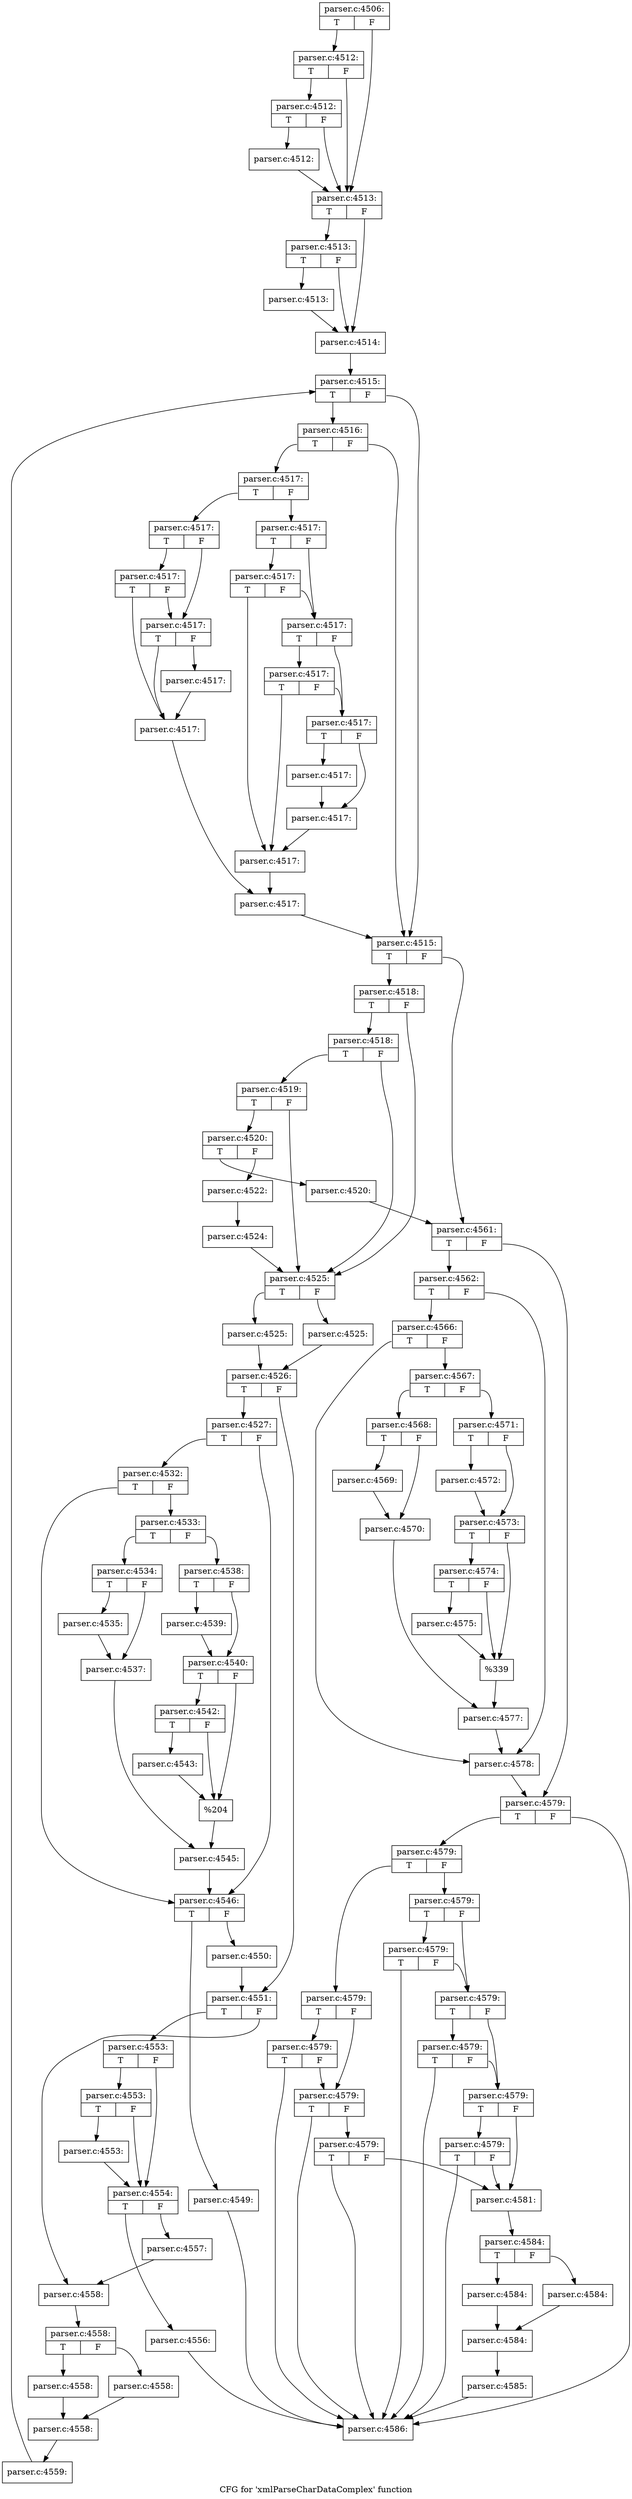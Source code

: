digraph "CFG for 'xmlParseCharDataComplex' function" {
	label="CFG for 'xmlParseCharDataComplex' function";

	Node0x55d73bc0ccb0 [shape=record,label="{parser.c:4506:|{<s0>T|<s1>F}}"];
	Node0x55d73bc0ccb0:s0 -> Node0x55d73bc0f800;
	Node0x55d73bc0ccb0:s1 -> Node0x55d73bc0f730;
	Node0x55d73bc0f800 [shape=record,label="{parser.c:4512:|{<s0>T|<s1>F}}"];
	Node0x55d73bc0f800:s0 -> Node0x55d73bc0f780;
	Node0x55d73bc0f800:s1 -> Node0x55d73bc0f730;
	Node0x55d73bc0f780 [shape=record,label="{parser.c:4512:|{<s0>T|<s1>F}}"];
	Node0x55d73bc0f780:s0 -> Node0x55d73bc0f6e0;
	Node0x55d73bc0f780:s1 -> Node0x55d73bc0f730;
	Node0x55d73bc0f6e0 [shape=record,label="{parser.c:4512:}"];
	Node0x55d73bc0f6e0 -> Node0x55d73bc0f730;
	Node0x55d73bc0f730 [shape=record,label="{parser.c:4513:|{<s0>T|<s1>F}}"];
	Node0x55d73bc0f730:s0 -> Node0x55d73bc10900;
	Node0x55d73bc0f730:s1 -> Node0x55d73bc108b0;
	Node0x55d73bc10900 [shape=record,label="{parser.c:4513:|{<s0>T|<s1>F}}"];
	Node0x55d73bc10900:s0 -> Node0x55d73bc10860;
	Node0x55d73bc10900:s1 -> Node0x55d73bc108b0;
	Node0x55d73bc10860 [shape=record,label="{parser.c:4513:}"];
	Node0x55d73bc10860 -> Node0x55d73bc108b0;
	Node0x55d73bc108b0 [shape=record,label="{parser.c:4514:}"];
	Node0x55d73bc108b0 -> Node0x55d73bc11690;
	Node0x55d73bc11690 [shape=record,label="{parser.c:4515:|{<s0>T|<s1>F}}"];
	Node0x55d73bc11690:s0 -> Node0x55d73bc119d0;
	Node0x55d73bc11690:s1 -> Node0x55d73bc11930;
	Node0x55d73bc119d0 [shape=record,label="{parser.c:4516:|{<s0>T|<s1>F}}"];
	Node0x55d73bc119d0:s0 -> Node0x55d73bc11980;
	Node0x55d73bc119d0:s1 -> Node0x55d73bc11930;
	Node0x55d73bc11980 [shape=record,label="{parser.c:4517:|{<s0>T|<s1>F}}"];
	Node0x55d73bc11980:s0 -> Node0x55d73bc11e60;
	Node0x55d73bc11980:s1 -> Node0x55d73bc11eb0;
	Node0x55d73bc11e60 [shape=record,label="{parser.c:4517:|{<s0>T|<s1>F}}"];
	Node0x55d73bc11e60:s0 -> Node0x55d73bc12210;
	Node0x55d73bc11e60:s1 -> Node0x55d73bc121c0;
	Node0x55d73bc12210 [shape=record,label="{parser.c:4517:|{<s0>T|<s1>F}}"];
	Node0x55d73bc12210:s0 -> Node0x55d73bc12120;
	Node0x55d73bc12210:s1 -> Node0x55d73bc121c0;
	Node0x55d73bc121c0 [shape=record,label="{parser.c:4517:|{<s0>T|<s1>F}}"];
	Node0x55d73bc121c0:s0 -> Node0x55d73bc12120;
	Node0x55d73bc121c0:s1 -> Node0x55d73bc12170;
	Node0x55d73bc12170 [shape=record,label="{parser.c:4517:}"];
	Node0x55d73bc12170 -> Node0x55d73bc12120;
	Node0x55d73bc12120 [shape=record,label="{parser.c:4517:}"];
	Node0x55d73bc12120 -> Node0x55d73bc11f00;
	Node0x55d73bc11eb0 [shape=record,label="{parser.c:4517:|{<s0>T|<s1>F}}"];
	Node0x55d73bc11eb0:s0 -> Node0x55d73bc129a0;
	Node0x55d73bc11eb0:s1 -> Node0x55d73bc12950;
	Node0x55d73bc129a0 [shape=record,label="{parser.c:4517:|{<s0>T|<s1>F}}"];
	Node0x55d73bc129a0:s0 -> Node0x55d73bc126b0;
	Node0x55d73bc129a0:s1 -> Node0x55d73bc12950;
	Node0x55d73bc12950 [shape=record,label="{parser.c:4517:|{<s0>T|<s1>F}}"];
	Node0x55d73bc12950:s0 -> Node0x55d73bc12d30;
	Node0x55d73bc12950:s1 -> Node0x55d73bc12900;
	Node0x55d73bc12d30 [shape=record,label="{parser.c:4517:|{<s0>T|<s1>F}}"];
	Node0x55d73bc12d30:s0 -> Node0x55d73bc126b0;
	Node0x55d73bc12d30:s1 -> Node0x55d73bc12900;
	Node0x55d73bc12900 [shape=record,label="{parser.c:4517:|{<s0>T|<s1>F}}"];
	Node0x55d73bc12900:s0 -> Node0x55d73bc13100;
	Node0x55d73bc12900:s1 -> Node0x55d73bc130b0;
	Node0x55d73bc13100 [shape=record,label="{parser.c:4517:}"];
	Node0x55d73bc13100 -> Node0x55d73bc130b0;
	Node0x55d73bc130b0 [shape=record,label="{parser.c:4517:}"];
	Node0x55d73bc130b0 -> Node0x55d73bc126b0;
	Node0x55d73bc126b0 [shape=record,label="{parser.c:4517:}"];
	Node0x55d73bc126b0 -> Node0x55d73bc11f00;
	Node0x55d73bc11f00 [shape=record,label="{parser.c:4517:}"];
	Node0x55d73bc11f00 -> Node0x55d73bc11930;
	Node0x55d73bc11930 [shape=record,label="{parser.c:4515:|{<s0>T|<s1>F}}"];
	Node0x55d73bc11930:s0 -> Node0x55d73bc11db0;
	Node0x55d73bc11930:s1 -> Node0x55d73bc118b0;
	Node0x55d73bc11db0 [shape=record,label="{parser.c:4518:|{<s0>T|<s1>F}}"];
	Node0x55d73bc11db0:s0 -> Node0x55d73bc13b10;
	Node0x55d73bc11db0:s1 -> Node0x55d73bc13a40;
	Node0x55d73bc13b10 [shape=record,label="{parser.c:4518:|{<s0>T|<s1>F}}"];
	Node0x55d73bc13b10:s0 -> Node0x55d73bc13a90;
	Node0x55d73bc13b10:s1 -> Node0x55d73bc13a40;
	Node0x55d73bc13a90 [shape=record,label="{parser.c:4519:|{<s0>T|<s1>F}}"];
	Node0x55d73bc13a90:s0 -> Node0x55d73bc139f0;
	Node0x55d73bc13a90:s1 -> Node0x55d73bc13a40;
	Node0x55d73bc139f0 [shape=record,label="{parser.c:4520:|{<s0>T|<s1>F}}"];
	Node0x55d73bc139f0:s0 -> Node0x55d73bc14940;
	Node0x55d73bc139f0:s1 -> Node0x55d73bc149e0;
	Node0x55d73bc14940 [shape=record,label="{parser.c:4520:}"];
	Node0x55d73bc14940 -> Node0x55d73bc118b0;
	Node0x55d73bc149e0 [shape=record,label="{parser.c:4522:}"];
	Node0x55d73bc149e0 -> Node0x55d73bc14990;
	Node0x55d73bc14990 [shape=record,label="{parser.c:4524:}"];
	Node0x55d73bc14990 -> Node0x55d73bc13a40;
	Node0x55d73bc13a40 [shape=record,label="{parser.c:4525:|{<s0>T|<s1>F}}"];
	Node0x55d73bc13a40:s0 -> Node0x55d73bc150a0;
	Node0x55d73bc13a40:s1 -> Node0x55d73bc15140;
	Node0x55d73bc150a0 [shape=record,label="{parser.c:4525:}"];
	Node0x55d73bc150a0 -> Node0x55d73bc150f0;
	Node0x55d73bc15140 [shape=record,label="{parser.c:4525:}"];
	Node0x55d73bc15140 -> Node0x55d73bc150f0;
	Node0x55d73bc150f0 [shape=record,label="{parser.c:4526:|{<s0>T|<s1>F}}"];
	Node0x55d73bc150f0:s0 -> Node0x55d73bc15bf0;
	Node0x55d73bc150f0:s1 -> Node0x55d73bc15c40;
	Node0x55d73bc15bf0 [shape=record,label="{parser.c:4527:|{<s0>T|<s1>F}}"];
	Node0x55d73bc15bf0:s0 -> Node0x55d73bc162e0;
	Node0x55d73bc15bf0:s1 -> Node0x55d73bc16290;
	Node0x55d73bc162e0 [shape=record,label="{parser.c:4532:|{<s0>T|<s1>F}}"];
	Node0x55d73bc162e0:s0 -> Node0x55d73bc16290;
	Node0x55d73bc162e0:s1 -> Node0x55d73bc16240;
	Node0x55d73bc16240 [shape=record,label="{parser.c:4533:|{<s0>T|<s1>F}}"];
	Node0x55d73bc16240:s0 -> Node0x55d73bc16a70;
	Node0x55d73bc16240:s1 -> Node0x55d73bc16b10;
	Node0x55d73bc16a70 [shape=record,label="{parser.c:4534:|{<s0>T|<s1>F}}"];
	Node0x55d73bc16a70:s0 -> Node0x55d73bc16fd0;
	Node0x55d73bc16a70:s1 -> Node0x55d73bc17020;
	Node0x55d73bc16fd0 [shape=record,label="{parser.c:4535:}"];
	Node0x55d73bc16fd0 -> Node0x55d73bc17020;
	Node0x55d73bc17020 [shape=record,label="{parser.c:4537:}"];
	Node0x55d73bc17020 -> Node0x55d73bc16ac0;
	Node0x55d73bc16b10 [shape=record,label="{parser.c:4538:|{<s0>T|<s1>F}}"];
	Node0x55d73bc16b10:s0 -> Node0x55d73bc17e00;
	Node0x55d73bc16b10:s1 -> Node0x55d73bc17e50;
	Node0x55d73bc17e00 [shape=record,label="{parser.c:4539:}"];
	Node0x55d73bc17e00 -> Node0x55d73bc17e50;
	Node0x55d73bc17e50 [shape=record,label="{parser.c:4540:|{<s0>T|<s1>F}}"];
	Node0x55d73bc17e50:s0 -> Node0x55d73bc18ba0;
	Node0x55d73bc17e50:s1 -> Node0x55d73bc18b50;
	Node0x55d73bc18ba0 [shape=record,label="{parser.c:4542:|{<s0>T|<s1>F}}"];
	Node0x55d73bc18ba0:s0 -> Node0x55d73bc18b00;
	Node0x55d73bc18ba0:s1 -> Node0x55d73bc18b50;
	Node0x55d73bc18b00 [shape=record,label="{parser.c:4543:}"];
	Node0x55d73bc18b00 -> Node0x55d73bc18b50;
	Node0x55d73bc18b50 [shape=record,label="{%204}"];
	Node0x55d73bc18b50 -> Node0x55d73bc16ac0;
	Node0x55d73bc16ac0 [shape=record,label="{parser.c:4545:}"];
	Node0x55d73bc16ac0 -> Node0x55d73bc16290;
	Node0x55d73bc16290 [shape=record,label="{parser.c:4546:|{<s0>T|<s1>F}}"];
	Node0x55d73bc16290:s0 -> Node0x55d73bc19ee0;
	Node0x55d73bc16290:s1 -> Node0x55d73bc19f30;
	Node0x55d73bc19ee0 [shape=record,label="{parser.c:4549:}"];
	Node0x55d73bc19ee0 -> Node0x55d73bc21b00;
	Node0x55d73bc19f30 [shape=record,label="{parser.c:4550:}"];
	Node0x55d73bc19f30 -> Node0x55d73bc15c40;
	Node0x55d73bc15c40 [shape=record,label="{parser.c:4551:|{<s0>T|<s1>F}}"];
	Node0x55d73bc15c40:s0 -> Node0x55d73bc1a6c0;
	Node0x55d73bc15c40:s1 -> Node0x55d73bc1a710;
	Node0x55d73bc1a6c0 [shape=record,label="{parser.c:4553:|{<s0>T|<s1>F}}"];
	Node0x55d73bc1a6c0:s0 -> Node0x55d73bc1ab40;
	Node0x55d73bc1a6c0:s1 -> Node0x55d73bc1aaf0;
	Node0x55d73bc1ab40 [shape=record,label="{parser.c:4553:|{<s0>T|<s1>F}}"];
	Node0x55d73bc1ab40:s0 -> Node0x55d73bc1aaa0;
	Node0x55d73bc1ab40:s1 -> Node0x55d73bc1aaf0;
	Node0x55d73bc1aaa0 [shape=record,label="{parser.c:4553:}"];
	Node0x55d73bc1aaa0 -> Node0x55d73bc1aaf0;
	Node0x55d73bc1aaf0 [shape=record,label="{parser.c:4554:|{<s0>T|<s1>F}}"];
	Node0x55d73bc1aaf0:s0 -> Node0x55d73bc1b7e0;
	Node0x55d73bc1aaf0:s1 -> Node0x55d73bc1b830;
	Node0x55d73bc1b7e0 [shape=record,label="{parser.c:4556:}"];
	Node0x55d73bc1b7e0 -> Node0x55d73bc21b00;
	Node0x55d73bc1b830 [shape=record,label="{parser.c:4557:}"];
	Node0x55d73bc1b830 -> Node0x55d73bc1a710;
	Node0x55d73bc1a710 [shape=record,label="{parser.c:4558:}"];
	Node0x55d73bc1a710 -> Node0x55d73bc1be30;
	Node0x55d73bc1be30 [shape=record,label="{parser.c:4558:|{<s0>T|<s1>F}}"];
	Node0x55d73bc1be30:s0 -> Node0x55d73bc1c0d0;
	Node0x55d73bc1be30:s1 -> Node0x55d73bc1c170;
	Node0x55d73bc1c0d0 [shape=record,label="{parser.c:4558:}"];
	Node0x55d73bc1c0d0 -> Node0x55d73bc1c120;
	Node0x55d73bc1c170 [shape=record,label="{parser.c:4558:}"];
	Node0x55d73bc1c170 -> Node0x55d73bc1c120;
	Node0x55d73bc1c120 [shape=record,label="{parser.c:4558:}"];
	Node0x55d73bc1c120 -> Node0x55d73bc1bd90;
	Node0x55d73bc1bd90 [shape=record,label="{parser.c:4559:}"];
	Node0x55d73bc1bd90 -> Node0x55d73bc11690;
	Node0x55d73bc118b0 [shape=record,label="{parser.c:4561:|{<s0>T|<s1>F}}"];
	Node0x55d73bc118b0:s0 -> Node0x55d73bc1bde0;
	Node0x55d73bc118b0:s1 -> Node0x55d73bc1d760;
	Node0x55d73bc1bde0 [shape=record,label="{parser.c:4562:|{<s0>T|<s1>F}}"];
	Node0x55d73bc1bde0:s0 -> Node0x55d73bc1de00;
	Node0x55d73bc1bde0:s1 -> Node0x55d73bc1ddb0;
	Node0x55d73bc1de00 [shape=record,label="{parser.c:4566:|{<s0>T|<s1>F}}"];
	Node0x55d73bc1de00:s0 -> Node0x55d73bc1ddb0;
	Node0x55d73bc1de00:s1 -> Node0x55d73bc1dd60;
	Node0x55d73bc1dd60 [shape=record,label="{parser.c:4567:|{<s0>T|<s1>F}}"];
	Node0x55d73bc1dd60:s0 -> Node0x55d73bc1e590;
	Node0x55d73bc1dd60:s1 -> Node0x55d73bc1e630;
	Node0x55d73bc1e590 [shape=record,label="{parser.c:4568:|{<s0>T|<s1>F}}"];
	Node0x55d73bc1e590:s0 -> Node0x55d73bc1ebc0;
	Node0x55d73bc1e590:s1 -> Node0x55d73bc1ec10;
	Node0x55d73bc1ebc0 [shape=record,label="{parser.c:4569:}"];
	Node0x55d73bc1ebc0 -> Node0x55d73bc1ec10;
	Node0x55d73bc1ec10 [shape=record,label="{parser.c:4570:}"];
	Node0x55d73bc1ec10 -> Node0x55d73bc1e5e0;
	Node0x55d73bc1e630 [shape=record,label="{parser.c:4571:|{<s0>T|<s1>F}}"];
	Node0x55d73bc1e630:s0 -> Node0x55d73bc1f9f0;
	Node0x55d73bc1e630:s1 -> Node0x55d73bc1fa40;
	Node0x55d73bc1f9f0 [shape=record,label="{parser.c:4572:}"];
	Node0x55d73bc1f9f0 -> Node0x55d73bc1fa40;
	Node0x55d73bc1fa40 [shape=record,label="{parser.c:4573:|{<s0>T|<s1>F}}"];
	Node0x55d73bc1fa40:s0 -> Node0x55d73bc20790;
	Node0x55d73bc1fa40:s1 -> Node0x55d73bc20740;
	Node0x55d73bc20790 [shape=record,label="{parser.c:4574:|{<s0>T|<s1>F}}"];
	Node0x55d73bc20790:s0 -> Node0x55d73bc206f0;
	Node0x55d73bc20790:s1 -> Node0x55d73bc20740;
	Node0x55d73bc206f0 [shape=record,label="{parser.c:4575:}"];
	Node0x55d73bc206f0 -> Node0x55d73bc20740;
	Node0x55d73bc20740 [shape=record,label="{%339}"];
	Node0x55d73bc20740 -> Node0x55d73bc1e5e0;
	Node0x55d73bc1e5e0 [shape=record,label="{parser.c:4577:}"];
	Node0x55d73bc1e5e0 -> Node0x55d73bc1ddb0;
	Node0x55d73bc1ddb0 [shape=record,label="{parser.c:4578:}"];
	Node0x55d73bc1ddb0 -> Node0x55d73bc1d760;
	Node0x55d73bc1d760 [shape=record,label="{parser.c:4579:|{<s0>T|<s1>F}}"];
	Node0x55d73bc1d760:s0 -> Node0x55d73bc21b50;
	Node0x55d73bc1d760:s1 -> Node0x55d73bc21b00;
	Node0x55d73bc21b50 [shape=record,label="{parser.c:4579:|{<s0>T|<s1>F}}"];
	Node0x55d73bc21b50:s0 -> Node0x55d73bc21e30;
	Node0x55d73bc21b50:s1 -> Node0x55d73bc21e80;
	Node0x55d73bc21e30 [shape=record,label="{parser.c:4579:|{<s0>T|<s1>F}}"];
	Node0x55d73bc21e30:s0 -> Node0x55d73bc22110;
	Node0x55d73bc21e30:s1 -> Node0x55d73bc220c0;
	Node0x55d73bc22110 [shape=record,label="{parser.c:4579:|{<s0>T|<s1>F}}"];
	Node0x55d73bc22110:s0 -> Node0x55d73bc21b00;
	Node0x55d73bc22110:s1 -> Node0x55d73bc220c0;
	Node0x55d73bc220c0 [shape=record,label="{parser.c:4579:|{<s0>T|<s1>F}}"];
	Node0x55d73bc220c0:s0 -> Node0x55d73bc21b00;
	Node0x55d73bc220c0:s1 -> Node0x55d73bc22070;
	Node0x55d73bc22070 [shape=record,label="{parser.c:4579:|{<s0>T|<s1>F}}"];
	Node0x55d73bc22070:s0 -> Node0x55d73bc21b00;
	Node0x55d73bc22070:s1 -> Node0x55d73bc21ab0;
	Node0x55d73bc21e80 [shape=record,label="{parser.c:4579:|{<s0>T|<s1>F}}"];
	Node0x55d73bc21e80:s0 -> Node0x55d73bc227c0;
	Node0x55d73bc21e80:s1 -> Node0x55d73bc22770;
	Node0x55d73bc227c0 [shape=record,label="{parser.c:4579:|{<s0>T|<s1>F}}"];
	Node0x55d73bc227c0:s0 -> Node0x55d73bc21b00;
	Node0x55d73bc227c0:s1 -> Node0x55d73bc22770;
	Node0x55d73bc22770 [shape=record,label="{parser.c:4579:|{<s0>T|<s1>F}}"];
	Node0x55d73bc22770:s0 -> Node0x55d73bc22af0;
	Node0x55d73bc22770:s1 -> Node0x55d73bc22720;
	Node0x55d73bc22af0 [shape=record,label="{parser.c:4579:|{<s0>T|<s1>F}}"];
	Node0x55d73bc22af0:s0 -> Node0x55d73bc21b00;
	Node0x55d73bc22af0:s1 -> Node0x55d73bc22720;
	Node0x55d73bc22720 [shape=record,label="{parser.c:4579:|{<s0>T|<s1>F}}"];
	Node0x55d73bc22720:s0 -> Node0x55d73bc22e20;
	Node0x55d73bc22720:s1 -> Node0x55d73bc21ab0;
	Node0x55d73bc22e20 [shape=record,label="{parser.c:4579:|{<s0>T|<s1>F}}"];
	Node0x55d73bc22e20:s0 -> Node0x55d73bc21b00;
	Node0x55d73bc22e20:s1 -> Node0x55d73bc21ab0;
	Node0x55d73bc21ab0 [shape=record,label="{parser.c:4581:}"];
	Node0x55d73bc21ab0 -> Node0x55d73bc23660;
	Node0x55d73bc23660 [shape=record,label="{parser.c:4584:|{<s0>T|<s1>F}}"];
	Node0x55d73bc23660:s0 -> Node0x55d73bc23900;
	Node0x55d73bc23660:s1 -> Node0x55d73bc239a0;
	Node0x55d73bc23900 [shape=record,label="{parser.c:4584:}"];
	Node0x55d73bc23900 -> Node0x55d73bc23950;
	Node0x55d73bc239a0 [shape=record,label="{parser.c:4584:}"];
	Node0x55d73bc239a0 -> Node0x55d73bc23950;
	Node0x55d73bc23950 [shape=record,label="{parser.c:4584:}"];
	Node0x55d73bc23950 -> Node0x55d73bc235c0;
	Node0x55d73bc235c0 [shape=record,label="{parser.c:4585:}"];
	Node0x55d73bc235c0 -> Node0x55d73bc21b00;
	Node0x55d73bc21b00 [shape=record,label="{parser.c:4586:}"];
}
